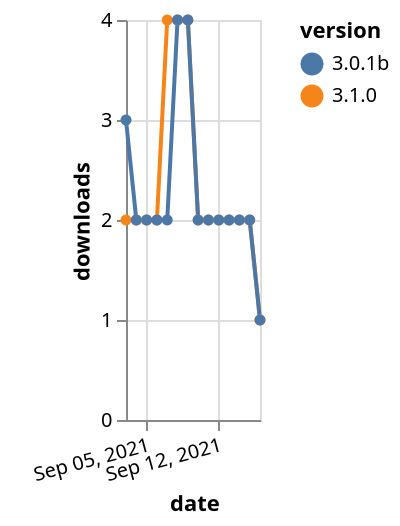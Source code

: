 {"$schema": "https://vega.github.io/schema/vega-lite/v5.json", "description": "A simple bar chart with embedded data.", "data": {"values": [{"date": "2021-09-03", "total": 391, "delta": 2, "version": "3.1.0"}, {"date": "2021-09-04", "total": 393, "delta": 2, "version": "3.1.0"}, {"date": "2021-09-05", "total": 395, "delta": 2, "version": "3.1.0"}, {"date": "2021-09-06", "total": 397, "delta": 2, "version": "3.1.0"}, {"date": "2021-09-07", "total": 401, "delta": 4, "version": "3.1.0"}, {"date": "2021-09-08", "total": 405, "delta": 4, "version": "3.1.0"}, {"date": "2021-09-09", "total": 409, "delta": 4, "version": "3.1.0"}, {"date": "2021-09-10", "total": 411, "delta": 2, "version": "3.1.0"}, {"date": "2021-09-11", "total": 413, "delta": 2, "version": "3.1.0"}, {"date": "2021-09-12", "total": 415, "delta": 2, "version": "3.1.0"}, {"date": "2021-09-13", "total": 417, "delta": 2, "version": "3.1.0"}, {"date": "2021-09-14", "total": 419, "delta": 2, "version": "3.1.0"}, {"date": "2021-09-15", "total": 421, "delta": 2, "version": "3.1.0"}, {"date": "2021-09-16", "total": 422, "delta": 1, "version": "3.1.0"}, {"date": "2021-09-03", "total": 1146, "delta": 3, "version": "3.0.1b"}, {"date": "2021-09-04", "total": 1148, "delta": 2, "version": "3.0.1b"}, {"date": "2021-09-05", "total": 1150, "delta": 2, "version": "3.0.1b"}, {"date": "2021-09-06", "total": 1152, "delta": 2, "version": "3.0.1b"}, {"date": "2021-09-07", "total": 1154, "delta": 2, "version": "3.0.1b"}, {"date": "2021-09-08", "total": 1158, "delta": 4, "version": "3.0.1b"}, {"date": "2021-09-09", "total": 1162, "delta": 4, "version": "3.0.1b"}, {"date": "2021-09-10", "total": 1164, "delta": 2, "version": "3.0.1b"}, {"date": "2021-09-11", "total": 1166, "delta": 2, "version": "3.0.1b"}, {"date": "2021-09-12", "total": 1168, "delta": 2, "version": "3.0.1b"}, {"date": "2021-09-13", "total": 1170, "delta": 2, "version": "3.0.1b"}, {"date": "2021-09-14", "total": 1172, "delta": 2, "version": "3.0.1b"}, {"date": "2021-09-15", "total": 1174, "delta": 2, "version": "3.0.1b"}, {"date": "2021-09-16", "total": 1175, "delta": 1, "version": "3.0.1b"}]}, "width": "container", "mark": {"type": "line", "point": {"filled": true}}, "encoding": {"x": {"field": "date", "type": "temporal", "timeUnit": "yearmonthdate", "title": "date", "axis": {"labelAngle": -15}}, "y": {"field": "delta", "type": "quantitative", "title": "downloads"}, "color": {"field": "version", "type": "nominal"}, "tooltip": {"field": "delta"}}}